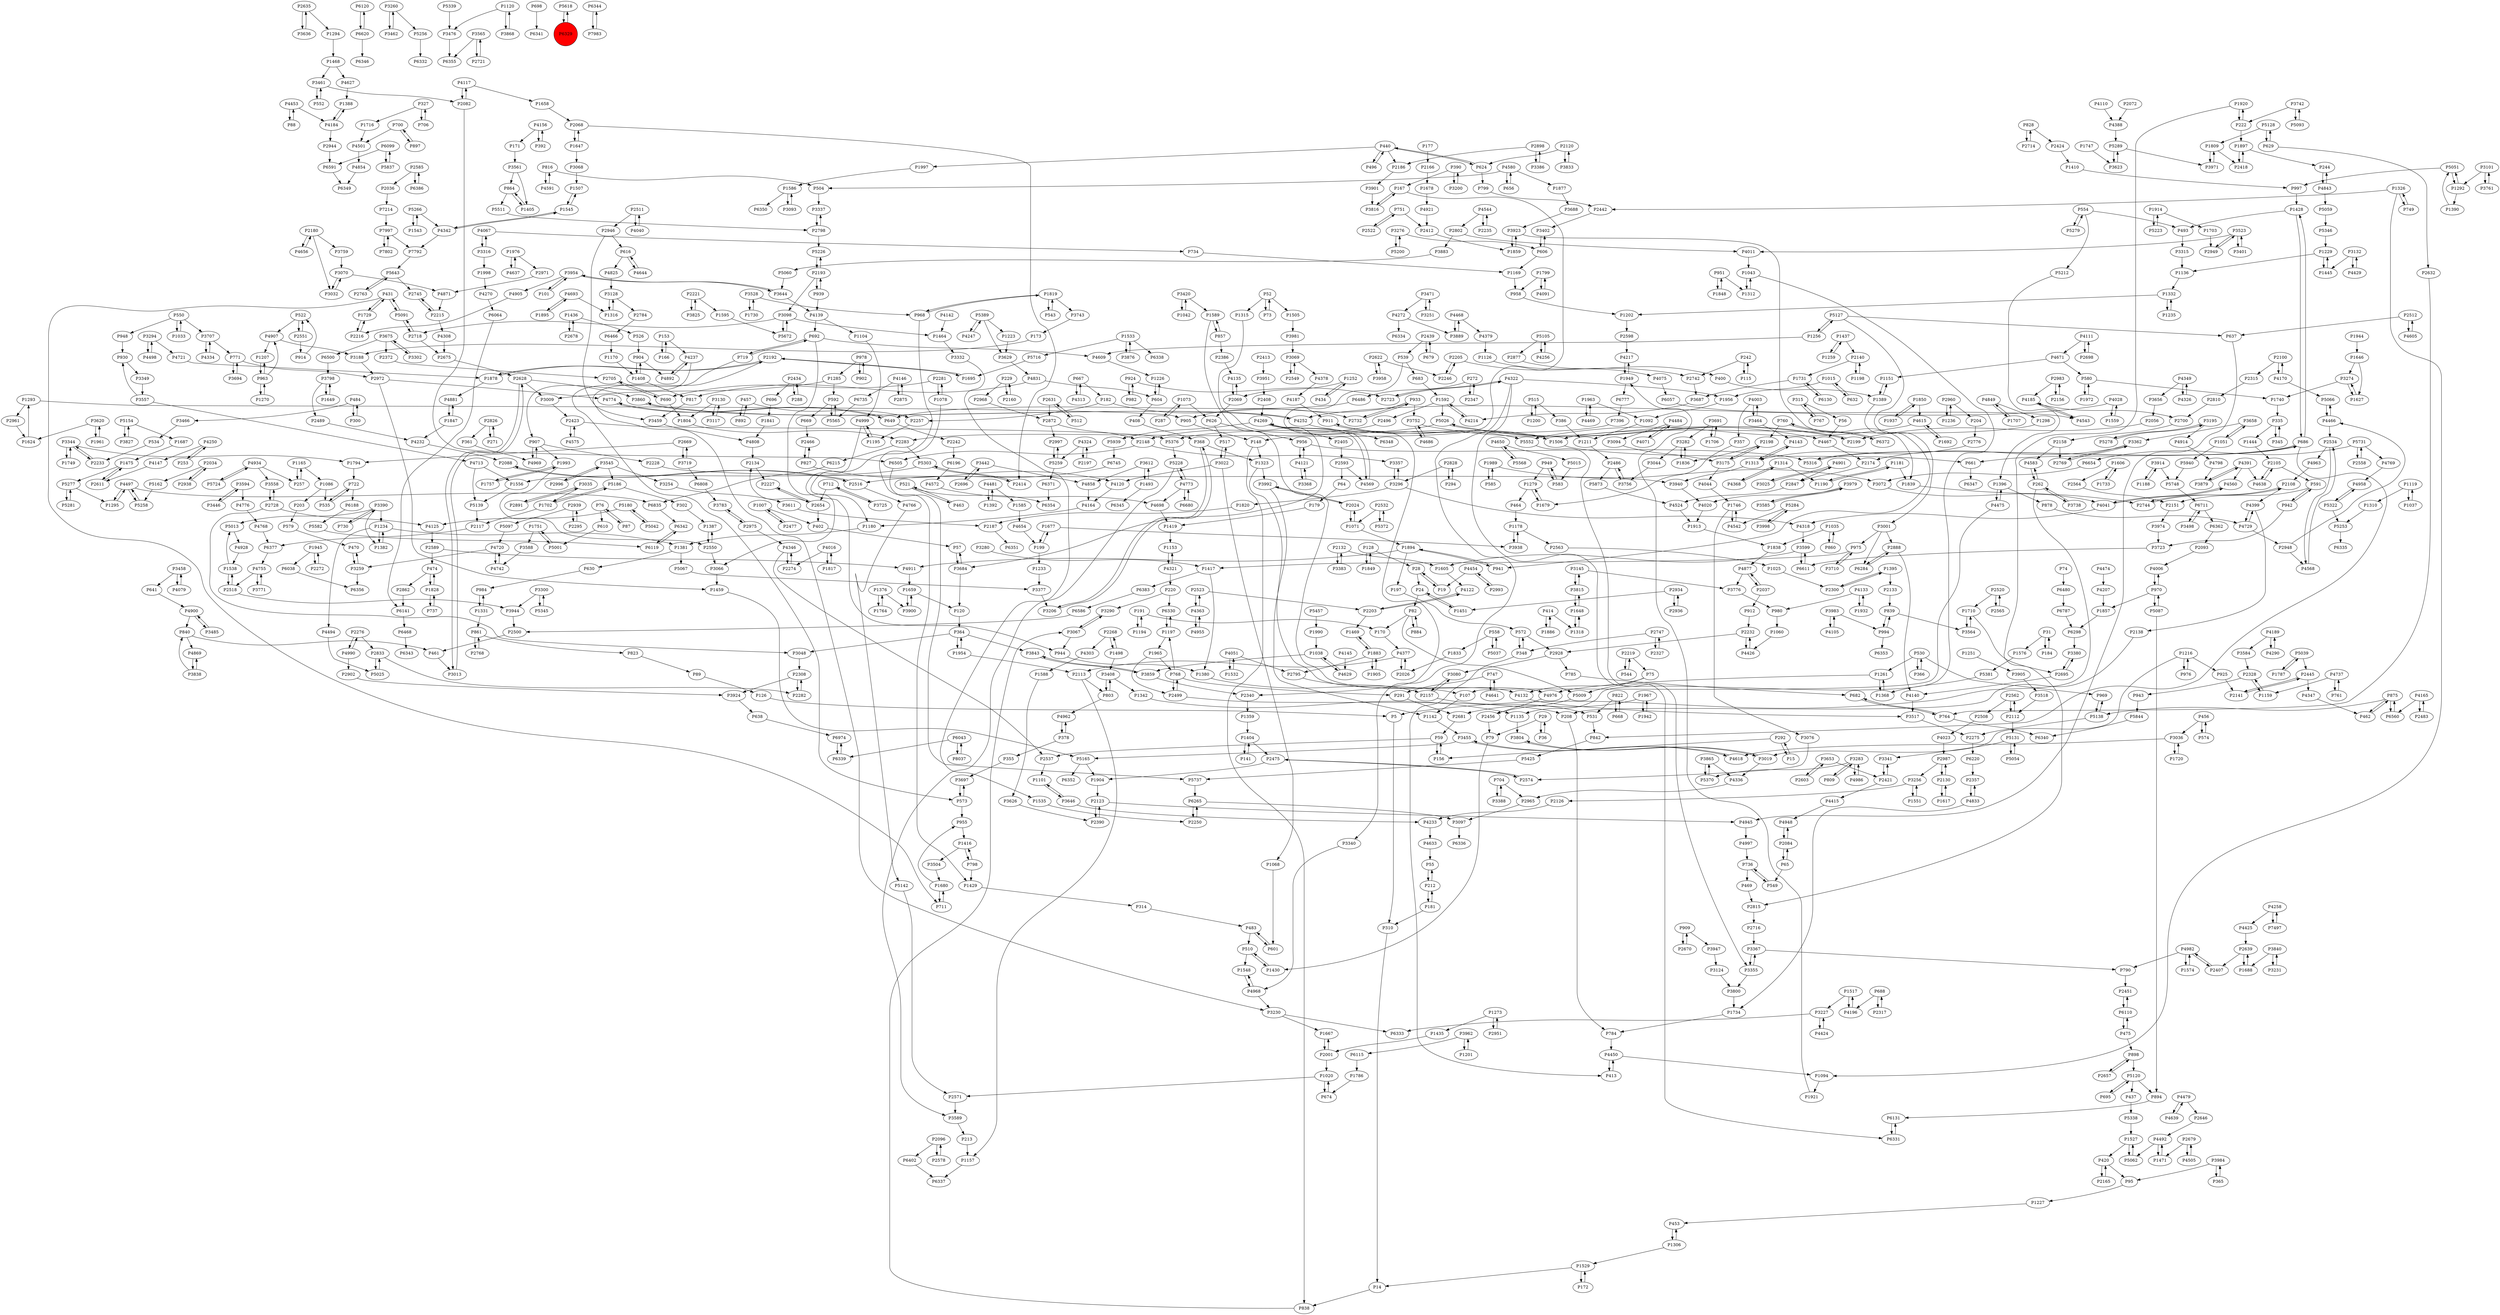 digraph {
	P1428 -> P493
	P3588 -> P4742
	P2442 -> P3402
	P968 -> P1180
	P4877 -> P2037
	P1687 -> P1475
	P4962 -> P378
	P3761 -> P3101
	P1007 -> P2477
	P4133 -> P1932
	P4143 -> P1313
	P1498 -> P3408
	P3992 -> P2024
	P2961 -> P1624
	P2180 -> P4656
	P504 -> P3337
	P89 -> P126
	P5259 -> P6371
	P5568 -> P4650
	P1223 -> P3629
	P1298 -> P1506
	P1007 -> P402
	P839 -> P994
	P1376 -> P1764
	P2523 -> P2203
	P3611 -> P2187
	P1252 -> P434
	P14 -> P838
	P768 -> P1197
	P4020 -> P1913
	P1535 -> P2250
	P1436 -> P526
	P2001 -> P1667
	P1828 -> P737
	P3974 -> P3723
	P2728 -> P4125
	P4140 -> P3517
	P4871 -> P2215
	P5062 -> P1527
	P4544 -> P2802
	P314 -> P483
	P2108 -> P4399
	P3302 -> P3675
	P534 -> P2233
	P1894 -> P197
	P2295 -> P2939
	P6115 -> P1786
	P335 -> P1444
	P2232 -> P2928
	P1993 -> P1757
	P4720 -> P3259
	P3464 -> P4003
	P1731 -> P6130
	P2157 -> P3080
	P420 -> P2165
	P2993 -> P4454
	P5087 -> P970
	P1404 -> P141
	P4117 -> P1658
	P1897 -> P2418
	P898 -> P2657
	P6298 -> P3380
	P1877 -> P3688
	P827 -> P2466
	P2551 -> P914
	P2939 -> P5097
	P2423 -> P5376
	P2888 -> P6284
	P3504 -> P1680
	P5097 -> P4720
	P1416 -> P3504
	P1605 -> P4122
	P4755 -> P3771
	P3594 -> P3446
	P1878 -> P2192
	P3274 -> P1627
	P4349 -> P4326
	P1586 -> P6350
	P2744 -> P2108
	P4501 -> P4854
	P686 -> P5316
	P1710 -> P2695
	P6120 -> P6620
	P327 -> P1716
	P5131 -> P5054
	P4650 -> P5568
	P156 -> P59
	P912 -> P2232
	P1273 -> P1435
	P4997 -> P736
	P6215 -> P6835
	P4637 -> P1976
	P4237 -> P907
	P4347 -> P462
	P4575 -> P2423
	P1734 -> P784
	P1256 -> P4609
	P5716 -> P1695
	P220 -> P3290
	P4798 -> P3879
	P1997 -> P1586
	P6402 -> P6337
	P390 -> P167
	P2934 -> P1451
	P857 -> P2386
	P994 -> P839
	P592 -> P669
	P626 -> P956
	P2565 -> P2520
	P2946 -> P3459
	P1506 -> P661
	P2268 -> P1498
	P2340 -> P1359
	P3442 -> P4858
	P4474 -> P4207
	P1259 -> P1437
	P272 -> P6486
	P4524 -> P1913
	P3742 -> P5093
	P949 -> P583
	P4147 -> P2611
	P949 -> P1279
	P2445 -> P2141
	P1316 -> P3128
	P630 -> P984
	P3455 -> P5165
	P6130 -> P1731
	P1506 -> P911
	P4363 -> P2523
	P2001 -> P1020
	P904 -> P1408
	P6331 -> P6131
	P4492 -> P1471
	P3390 -> P5013
	P722 -> P6188
	P3251 -> P3471
	P574 -> P456
	P3101 -> P3761
	P1659 -> P3900
	P3938 -> P1178
	P579 -> P470
	P4773 -> P5228
	P573 -> P3697
	P3022 -> P1068
	P2551 -> P522
	P4170 -> P2100
	P1234 -> P1382
	P1820 -> P2187
	P302 -> P1387
	P930 -> P3349
	P15 -> P292
	P3984 -> P365
	P3124 -> P3800
	P4016 -> P2274
	P2123 -> P2390
	P469 -> P2815
	P1417 -> P1380
	P5066 -> P4466
	P4145 -> P4629
	P6611 -> P3599
	P1382 -> P1234
	P6220 -> P2357
	P5059 -> P5346
	P924 -> P982
	P5552 -> P3355
	P213 -> P1157
	P798 -> P1416
	P484 -> P300
	P688 -> P2317
	P1405 -> P864
	P522 -> P4907
	P771 -> P2972
	P1292 -> P1390
	P580 -> P1972
	P2424 -> P1410
	P288 -> P2434
	P2282 -> P2308
	P712 -> P3725
	P390 -> P3200
	P1576 -> P5381
	P7214 -> P7997
	P291 -> P2681
	P668 -> P822
	P809 -> P3283
	P3283 -> P4986
	P3001 -> P6284
	P1617 -> P2130
	P4755 -> P2518
	P6620 -> P6346
	P1094 -> P1921
	P1310 -> P5253
	P2113 -> P803
	P1390 -> P5051
	P669 -> P2466
	P3044 -> P3756
	P6835 -> P6342
	P3259 -> P6356
	P5105 -> P4256
	P3001 -> P2888
	P5015 -> P583
	P2611 -> P1475
	P1178 -> P2563
	P4185 -> P2700
	P3260 -> P3462
	P515 -> P1200
	P82 -> P170
	P624 -> P440
	P4322 -> P6331
	P924 -> P2723
	P2747 -> P348
	P958 -> P1202
	P4572 -> P4698
	P5154 -> P3827
	P2105 -> P591
	P4170 -> P5066
	P366 -> P530
	P1533 -> P5716
	P2875 -> P4146
	P3865 -> P4336
	P153 -> P166
	P2451 -> P6110
	P4346 -> P2537
	P3710 -> P975
	P1261 -> P1368
	P4945 -> P4997
	P1895 -> P4693
	P909 -> P2670
	P6591 -> P6349
	P2654 -> P2227
	P3035 -> P2891
	P1464 -> P3332
	P3545 -> P3254
	P2140 -> P1198
	P3069 -> P2549
	P695 -> P5120
	P4892 -> P4237
	P335 -> P345
	P7997 -> P7792
	P2082 -> P6505
	P1073 -> P287
	P3833 -> P2120
	P3594 -> P4776
	P3471 -> P4272
	P616 -> P4825
	P79 -> P1430
	P5731 -> P2558
	P2215 -> P4308
	P5 -> P310
	P1086 -> P203
	P3523 -> P3401
	P1945 -> P6038
	P840 -> P4869
	P1847 -> P4881
	P4270 -> P6064
	P1468 -> P4627
	P4774 -> P649
	P3771 -> P4755
	P1020 -> P2571
	P2034 -> P2938
	P5120 -> P894
	P2130 -> P2987
	P2216 -> P1729
	P197 -> P572
	P1990 -> P1038
	P3256 -> P1551
	P573 -> P955
	P1388 -> P4184
	P690 -> P1804
	P2972 -> P1459
	P1015 -> P1956
	P1667 -> P2001
	P1649 -> P3798
	P7997 -> P7802
	P1703 -> P2949
	P95 -> P1227
	P1252 -> P2069
	P3859 -> P2340
	P6383 -> P6586
	P4580 -> P1877
	P4391 -> P3879
	P3022 -> P517
	P2523 -> P4363
	P1949 -> P6777
	P951 -> P1312
	P2439 -> P679
	P1170 -> P1408
	P4336 -> P2965
	P1035 -> P860
	P3653 -> P2421
	P2522 -> P751
	P760 -> P6372
	P4877 -> P3776
	P3725 -> P712
	P892 -> P457
	P1595 -> P5672
	P2558 -> P5731
	P3752 -> P4467
	P2308 -> P2282
	P6330 -> P1197
	P28 -> P19
	P402 -> P57
	P3420 -> P1589
	P3476 -> P6355
	P2983 -> P2156
	P1545 -> P4342
	P6099 -> P5837
	P1226 -> P604
	P4321 -> P220
	P683 -> P1592
	P1408 -> P904
	P1368 -> P1261
	P1416 -> P798
	P4091 -> P1799
	P790 -> P2451
	P1313 -> P4143
	P3485 -> P4900
	P768 -> P2499
	P1883 -> P1905
	P704 -> P3388
	P4165 -> P2483
	P2698 -> P4111
	P526 -> P904
	P7396 -> P5376
	P3743 -> P173
	P2205 -> P2742
	P5289 -> P3971
	P3838 -> P4869
	P4326 -> P4349
	P3388 -> P704
	P5200 -> P3276
	P5582 -> P6119
	P970 -> P4006
	P2174 -> P2847
	P878 -> P4729
	P2888 -> P4140
	P692 -> P719
	P686 -> P1428
	P1624 -> P1293
	P948 -> P930
	P591 -> P942
	P4003 -> P357
	P6711 -> P3498
	P167 -> P3816
	P1313 -> P3940
	P3827 -> P5154
	P1538 -> P5013
	P1169 -> P958
	P4322 -> P1956
	P220 -> P6330
	P5565 -> P592
	P1878 -> P4881
	P1408 -> P817
	P5165 -> P1904
	P1285 -> P3009
	P4468 -> P3889
	P2550 -> P3066
	P2716 -> P3367
	P1493 -> P6345
	P1592 -> P5026
	P24 -> P1451
	P3924 -> P638
	P5093 -> P3742
	P3561 -> P864
	P2414 -> P5303
	P4721 -> P1878
	P4023 -> P2987
	P5180 -> P4125
	P3368 -> P4121
	P1976 -> P4637
	P1648 -> P3815
	P4051 -> P2795
	P2520 -> P1710
	P698 -> P6341
	P4121 -> P3368
	P4121 -> P956
	P3900 -> P1659
	P6480 -> P6787
	P440 -> P2186
	P1331 -> P984
	P73 -> P52
	P5091 -> P431
	P3128 -> P2784
	P4006 -> P970
	P408 -> P368
	P2407 -> P4982
	P2276 -> P2833
	P272 -> P2347
	P3623 -> P5289
	P4492 -> P5062
	P3280 -> P1417
	P365 -> P3984
	P1273 -> P2951
	P364 -> P3048
	P1799 -> P4091
	P1606 -> P1733
	P31 -> P184
	P4189 -> P3584
	P3296 -> P3357
	P2037 -> P4877
	P182 -> P2732
	P2180 -> P3759
	P3446 -> P3594
	P1417 -> P6383
	P1035 -> P1838
	P558 -> P1833
	P4901 -> P3025
	P6377 -> P4755
	P3564 -> P1710
	P4346 -> P2274
	P1306 -> P453
	P2126 -> P4233
	P4497 -> P5258
	P2140 -> P1731
	P624 -> P799
	P3227 -> P4424
	P1507 -> P1545
	P6560 -> P875
	P5837 -> P6099
	P5618 -> P6329
	P2675 -> P2628
	P3859 -> P3843
	P2165 -> P420
	P203 -> P579
	P262 -> P3738
	P1730 -> P3528
	P4469 -> P1963
	P1396 -> P878
	P2872 -> P2148
	P2562 -> P2508
	P6057 -> P4543
	P2357 -> P4833
	P861 -> P823
	P4969 -> P907
	P4467 -> P2174
	P3523 -> P2949
	P6196 -> P4572
	P2971 -> P4871
	P2728 -> P3558
	P1256 -> P5127
	P3905 -> P3518
	P2328 -> P1159
	P816 -> P4591
	P368 -> P1323
	P5303 -> P1556
	P2585 -> P6386
	P2802 -> P3883
	P2696 -> P3442
	P1392 -> P4481
	P6680 -> P4773
	P2300 -> P1395
	P1702 -> P5186
	P355 -> P3697
	P1731 -> P3687
	P3130 -> P1804
	P1819 -> P3743
	P2327 -> P2747
	P939 -> P2193
	P242 -> P2742
	P816 -> P504
	P3117 -> P3130
	P5042 -> P5180
	P4776 -> P4768
	P1747 -> P3623
	P1848 -> P951
	P616 -> P4644
	P1216 -> P3019
	P3067 -> P944
	P3282 -> P1836
	P2603 -> P3653
	P4105 -> P3983
	P2192 -> P3230
	P2654 -> P2134
	P3954 -> P101
	P5284 -> P4542
	P6372 -> P760
	P1120 -> P3868
	P4825 -> P3128
	P4391 -> P4638
	P4999 -> P1195
	P3658 -> P3362
	P942 -> P591
	P1954 -> P364
	P2134 -> P2227
	P3719 -> P6808
	P3408 -> P1342
	P530 -> P366
	P2512 -> P4605
	P700 -> P897
	P4481 -> P1392
	P292 -> P15
	P3461 -> P552
	P1092 -> P1211
	P6777 -> P7396
	P4968 -> P3230
	P1746 -> P4542
	P3646 -> P4233
	P799 -> P2442
	P1216 -> P976
	P184 -> P31
	P300 -> P484
	P128 -> P28
	P1505 -> P3981
	P1389 -> P1151
	P1086 -> P535
	P4041 -> P4560
	P1692 -> P4615
	P1678 -> P4921
	P626 -> P517
	P2705 -> P690
	P1894 -> P941
	P4833 -> P1734
	P1961 -> P3620
	P1235 -> P1332
	P4583 -> P262
	P440 -> P496
	P4125 -> P2589
	P5844 -> P6340
	P951 -> P1848
	P554 -> P493
	P2423 -> P4575
	P3951 -> P2408
	P719 -> P573
	P2148 -> P6505
	P2516 -> P4766
	P4120 -> P4164
	P5258 -> P4497
	P3545 -> P2996
	P1658 -> P2068
	P1606 -> P2564
	P1295 -> P4497
	P65 -> P549
	P3691 -> P1706
	P4773 -> P6680
	P1956 -> P1092
	P2549 -> P3069
	P378 -> P4962
	P4424 -> P3227
	P461 -> P3013
	P364 -> P3843
	P5737 -> P6265
	P3992 -> P1142
	P52 -> P1505
	P5748 -> P6711
	P861 -> P2768
	P3094 -> P3175
	P208 -> P784
	P2563 -> P1025
	P4633 -> P55
	P822 -> P531
	P4484 -> P4071
	P2628 -> P3860
	P4693 -> P1316
	P2635 -> P3636
	P4544 -> P2235
	P191 -> P1194
	P75 -> P5009
	P5051 -> P997
	P1548 -> P4968
	P3227 -> P6333
	P2631 -> P512
	P52 -> P73
	P2187 -> P6351
	P3684 -> P120
	P1786 -> P674
	P2798 -> P3337
	P629 -> P2632
	P2828 -> P294
	P1468 -> P3461
	P1517 -> P3227
	P1293 -> P905
	P413 -> P4450
	P2975 -> P3783
	P5511 -> P2798
	P1559 -> P4028
	P4342 -> P7792
	P661 -> P6347
	P327 -> P706
	P3979 -> P3585
	P1751 -> P3588
	P736 -> P549
	P3175 -> P4044
	P2486 -> P5873
	P4075 -> P6057
	P734 -> P1169
	P4713 -> P1556
	P1498 -> P2268
	P4568 -> P2534
	P244 -> P4843
	P2158 -> P4583
	P2593 -> P64
	P4934 -> P3558
	P583 -> P949
	P2776 -> P1313
	P3093 -> P1586
	P1060 -> P4426
	P1435 -> P2001
	P4184 -> P2944
	P2574 -> P2475
	P4639 -> P4479
	P5091 -> P2718
	P1914 -> P5223
	P5228 -> P4773
	P4269 -> P5939
	P907 -> P4969
	P904 -> P4892
	P4986 -> P3283
	P2898 -> P3386
	P2571 -> P3589
	P2622 -> P3958
	P4591 -> P816
	P3274 -> P1740
	P5281 -> P5277
	P5228 -> P3589
	P1430 -> P510
	P5731 -> P4769
	P1165 -> P1086
	P2193 -> P3098
	P315 -> P56
	P3283 -> P5370
	P5105 -> P2877
	P171 -> P3561
	P1037 -> P1119
	P3983 -> P994
	P4858 -> P4164
	P3707 -> P4334
	P1285 -> P592
	P2113 -> P1157
	P2593 -> P4569
	P4132 -> P3517
	P4849 -> P1707
	P5277 -> P5281
	P610 -> P5001
	P2072 -> P4388
	P550 -> P948
	P5724 -> P4934
	P4609 -> P1226
	P2483 -> P4165
	P1445 -> P1229
	P2635 -> P1294
	P2589 -> P4911
	P4958 -> P5322
	P994 -> P6353
	P1945 -> P2272
	P1197 -> P1965
	P2632 -> P764
	P1236 -> P2960
	P4067 -> P3316
	P3080 -> P2157
	P2489 -> P4232
	P550 -> P1033
	P761 -> P4737
	P4955 -> P4363
	P4881 -> P1847
	P1677 -> P199
	P5223 -> P1914
	P1679 -> P1279
	P3752 -> P4686
	P4040 -> P2511
	P3032 -> P3070
	P3367 -> P3355
	P543 -> P1819
	P6654 -> P3072
	P1920 -> P2815
	P2714 -> P828
	P463 -> P521
	P1729 -> P431
	P2987 -> P3256
	P4165 -> P6560
	P4742 -> P4720
	P2250 -> P6265
	P6043 -> P6339
	P1180 -> P1381
	P2589 -> P474
	P2421 -> P3341
	P3940 -> P4020
	P3687 -> P4214
	P1894 -> P4911
	P400 -> P1389
	P1294 -> P1468
	P1437 -> P1259
	P686 -> P842
	P3984 -> P95
	P2987 -> P2130
	P4453 -> P4184
	P3815 -> P1648
	P2268 -> P4303
	P1292 -> P5051
	P4041 -> P4318
	P2386 -> P4135
	P7497 -> P4258
	P3958 -> P2622
	P1469 -> P1883
	P5939 -> P6745
	P2500 -> P461
	P817 -> P3459
	P3653 -> P2603
	P3914 -> P5748
	P2372 -> P2705
	P1989 -> P3072
	P2132 -> P1605
	P531 -> P842
	P4247 -> P5389
	P2105 -> P4638
	P4928 -> P1538
	P3584 -> P2328
	P2024 -> P3992
	P2197 -> P4324
	P3195 -> P4914
	P3066 -> P1459
	P2193 -> P939
	P822 -> P668
	P1543 -> P5266
	P1648 -> P1318
	P3128 -> P1316
	P522 -> P2551
	P1451 -> P24
	P3067 -> P3290
	P76 -> P87
	P6466 -> P1170
	P1126 -> P4075
	P3868 -> P1120
	P4111 -> P2698
	P4142 -> P1464
	P2562 -> P2112
	P5026 -> P2283
	P2328 -> P943
	P3290 -> P3067
	P2960 -> P1236
	P3646 -> P1101
	P943 -> P5844
	P2198 -> P3175
	P2192 -> P1695
	P315 -> P767
	P153 -> P4237
	P1038 -> P3859
	P978 -> P902
	P1181 -> P1190
	P682 -> P764
	P3377 -> P3206
	P688 -> P4196
	P294 -> P2828
	P2405 -> P2593
	P2466 -> P827
	P2024 -> P1071
	P1033 -> P550
	P2228 -> P3940
	P1436 -> P2678
	P456 -> P574
	P3025 -> P4901
	P3962 -> P6115
	P2082 -> P4117
	P5212 -> P1396
	P3332 -> P1535
	P5051 -> P1292
	P1201 -> P3962
	P4028 -> P4252
	P4494 -> P5025
	P939 -> P4139
	P1592 -> P2496
	P1323 -> P4132
	P76 -> P610
	P1592 -> P4214
	P3825 -> P2221
	P5120 -> P695
	P6586 -> P2500
	P898 -> P5120
	P3296 -> P1820
	P3098 -> P5672
	P287 -> P1073
	P2768 -> P861
	P3518 -> P2112
	P1326 -> P749
	P1585 -> P4654
	P222 -> P1897
	P3901 -> P3816
	P747 -> P291
	P1545 -> P1507
	P2308 -> P3924
	P4907 -> P3188
	P3675 -> P2372
	P2100 -> P2315
	P2670 -> P909
	P2723 -> P4322
	P4497 -> P6835
	P5389 -> P3629
	P2242 -> P6196
	P4269 -> P2405
	P2315 -> P2810
	P5139 -> P2117
	P3068 -> P1507
	P749 -> P1326
	P1841 -> P4808
	P2678 -> P1436
	P3865 -> P5370
	P592 -> P5565
	P970 -> P1857
	P3206 -> P368
	P1151 -> P1389
	P3296 -> P4318
	P262 -> P4583
	P1538 -> P2518
	P4111 -> P4671
	P2628 -> P3013
	P2068 -> P1647
	P803 -> P3408
	P4569 -> P4269
	P1794 -> P722
	P4901 -> P2847
	P120 -> P364
	P6711 -> P6362
	P4982 -> P790
	P2695 -> P4140
	P606 -> P1169
	P3843 -> P3859
	P2960 -> P204
	P2518 -> P3944
	P212 -> P55
	P1157 -> P6337
	P4479 -> P4639
	P4003 -> P3464
	P2520 -> P2565
	P115 -> P242
	P842 -> P5425
	P3688 -> P3923
	P2518 -> P1538
	P56 -> P4467
	P3315 -> P1136
	P166 -> P153
	P1967 -> P2681
	P1181 -> P1839
	P2639 -> P2407
	P606 -> P3402
	P4968 -> P1548
	P4156 -> P171
	P679 -> P2439
	P3390 -> P1382
	P674 -> P1020
	P2795 -> P2157
	P4233 -> P4633
	P2550 -> P1387
	P3019 -> P3804
	P2276 -> P4990
	P3599 -> P6611
	P310 -> P14
	P747 -> P4641
	P204 -> P2776
	P2186 -> P3901
	P4580 -> P656
	P1972 -> P580
	P1532 -> P4051
	P4146 -> P6735
	P969 -> P5138
	P2508 -> P4023
	P1989 -> P585
	P29 -> P36
	P5672 -> P3098
	P5940 -> P5748
	P3565 -> P6355
	P4914 -> P4798
	P75 -> P4132
	P1190 -> P1181
	P5873 -> P4524
	P1211 -> P2486
	P4067 -> P734
	P1921 -> P1949
	P3188 -> P2972
	P1315 -> P3684
	P530 -> P969
	P2219 -> P544
	P667 -> P182
	P5142 -> P2571
	P760 -> P2198
	P6110 -> P475
	P3462 -> P3260
	P1234 -> P4494
	P897 -> P700
	P2108 -> P2744
	P1165 -> P257
	P3282 -> P3044
	P172 -> P1529
	P554 -> P5279
	P3048 -> P2308
	P3195 -> P5278
	P4481 -> P1585
	P1646 -> P3274
	P604 -> P1226
	P357 -> P1679
	P3691 -> P3282
	P3620 -> P1624
	P2088 -> P2516
	P3838 -> P840
	P840 -> P461
	P515 -> P386
	P2534 -> P4568
	P1574 -> P4982
	P1804 -> P2283
	P1234 -> P1381
	P2272 -> P1945
	P1746 -> P3076
	P2534 -> P4963
	P6110 -> P2451
	P2084 -> P65
	P4729 -> P4399
	P52 -> P1315
	P5154 -> P1687
	P5289 -> P3623
	P2130 -> P1617
	P364 -> P1954
	P2763 -> P5643
	P2679 -> P4505
	P3362 -> P2769
	P253 -> P4250
	P4232 -> P2088
	P3883 -> P5060
	P2056 -> P2199
	P1749 -> P3344
	P4854 -> P6349
	P2227 -> P2654
	P2439 -> P539
	P3383 -> P2132
	P3458 -> P4079
	P1937 -> P1850
	P199 -> P1677
	P6745 -> P2516
	P1251 -> P3905
	P737 -> P1828
	P875 -> P462
	P2221 -> P1595
	P1551 -> P3256
	P1914 -> P1703
	P2862 -> P6141
	P3022 -> P4120
	P1965 -> P768
	P1963 -> P4469
	P2949 -> P3523
	P5060 -> P3644
	P414 -> P1318
	P3981 -> P3069
	P1153 -> P4321
	P6329 -> P5618
	P483 -> P601
	P474 -> P1828
	P3517 -> P2275
	P4117 -> P2082
	P2123 -> P4945
	P126 -> P5
	P1716 -> P4501
	P2120 -> P624
	P3589 -> P213
	P4256 -> P5105
	P2198 -> P1836
	P1020 -> P674
	P74 -> P6480
	P914 -> P522
	P6344 -> P7983
	P179 -> P1419
	P984 -> P1331
	P3707 -> P771
	P4214 -> P1592
	P1227 -> P453
	P1071 -> P1894
	P1707 -> P4849
	P1216 -> P925
	P4650 -> P5015
	P2026 -> P4377
	P2798 -> P5226
	P907 -> P1993
	P580 -> P1740
	P59 -> P2537
	P860 -> P1035
	P5026 -> P2199
	P784 -> P4450
	P1904 -> P2123
	P496 -> P440
	P1306 -> P1529
	P649 -> P2242
	P5303 -> P2414
	P907 -> P2228
	P6265 -> P2250
	P909 -> P3947
	P3341 -> P2421
	P823 -> P89
	P257 -> P1165
	P3013 -> P2628
	P4644 -> P616
	P101 -> P3954
	P5278 -> P3195
	P453 -> P1306
	P1396 -> P4475
	P2274 -> P4346
	P1828 -> P474
	P2445 -> P4347
	P4934 -> P257
	P857 -> P1589
	P2975 -> P4346
	P3889 -> P4468
	P2769 -> P3362
	P3357 -> P3296
	P4139 -> P692
	P1527 -> P5062
	P550 -> P3707
	P4638 -> P2105
	P82 -> P884
	P6131 -> P6331
	P1419 -> P1153
	P1740 -> P335
	P5322 -> P4958
	P2486 -> P3756
	P5372 -> P2532
	P1849 -> P128
	P2408 -> P4269
	P4454 -> P2993
	P3528 -> P1730
	P4831 -> P817
	P5316 -> P686
	P4693 -> P1895
	P4963 -> P2108
	P3019 -> P4336
	P3355 -> P3367
	P3558 -> P2728
	P2157 -> P531
	P2639 -> P1688
	P1195 -> P4999
	P1527 -> P420
	P902 -> P978
	P2412 -> P1859
	P1680 -> P955
	P2156 -> P2983
	P1932 -> P4133
	P667 -> P4313
	P1025 -> P2300
	P3256 -> P2126
	P6735 -> P5565
	P4313 -> P667
	P3798 -> P2489
	P1178 -> P3938
	P5186 -> P302
	P3719 -> P2669
	P4399 -> P2138
	P3466 -> P534
	P2810 -> P2700
	P1886 -> P414
	P4905 -> P2216
	P6386 -> P2585
	P440 -> P624
	P1293 -> P2961
	P5425 -> P5737
	P730 -> P3390
	P1136 -> P1332
	P963 -> P4907
	P1043 -> P1312
	P3612 -> P1493
	P475 -> P898
	P692 -> P4609
	P5389 -> P1223
	P1078 -> P1429
	P956 -> P5316
	P4133 -> P980
	P3523 -> P4011
	P4342 -> P1545
	P4318 -> P3599
	P8037 -> P6043
	P2233 -> P3344
	P3684 -> P57
	P3200 -> P390
	P4990 -> P2276
	P2317 -> P688
	P2215 -> P2745
	P348 -> P572
	P2826 -> P361
	P3076 -> P2574
	P1207 -> P963
	P700 -> P4501
	P475 -> P6110
	P2631 -> P2872
	P3979 -> P4020
	P2877 -> P400
	P6043 -> P8037
	P3815 -> P3145
	P3498 -> P6711
	P1954 -> P2113
	P3944 -> P2500
	P457 -> P892
	P4322 -> P3340
	P2646 -> P4492
	P4272 -> P3889
	P5277 -> P1295
	P1395 -> P2133
	P4686 -> P3752
	P704 -> P2965
	P457 -> P2257
	P2100 -> P4170
	P3344 -> P1794
	P3145 -> P3776
	P1051 -> P5940
	P2833 -> P2282
	P348 -> P413
	P1318 -> P1648
	P1229 -> P1445
	P2669 -> P3719
	P1729 -> P2216
	P4258 -> P7497
	P4454 -> P19
	P1799 -> P958
	P4164 -> P1180
	P3971 -> P1809
	P1710 -> P3564
	P3362 -> P2174
	P1993 -> P2550
	P1038 -> P4629
	P2833 -> P5025
	P2281 -> P1078
	P5131 -> P3341
	P3798 -> P1649
	P29 -> P79
	P1556 -> P5139
	P1381 -> P630
	P3035 -> P1702
	P3230 -> P1667
	P5279 -> P554
	P4252 -> P3860
	P2203 -> P4122
	P1787 -> P5039
	P905 -> P148
	P706 -> P327
	P4349 -> P3656
	P2148 -> P3357
	P5138 -> P2275
	P4184 -> P1388
	P1859 -> P3923
	P1159 -> P2328
	P933 -> P2732
	P4900 -> P840
	P1720 -> P3036
	P1326 -> P1094
	P2203 -> P1469
	P530 -> P1261
	P2728 -> P3048
	P638 -> P6974
	P1429 -> P314
	P3557 -> P4713
	P554 -> P5212
	P535 -> P722
	P3259 -> P470
	P2742 -> P3687
	P1942 -> P1967
	P4921 -> P2412
	P1695 -> P2192
	P4849 -> P1298
	P4016 -> P1817
	P4629 -> P1038
	P1809 -> P2418
	P4368 -> P1314
	P2951 -> P1273
	P3316 -> P1998
	P1533 -> P6338
	P3294 -> P4721
	P199 -> P1233
	P764 -> P6340
	P5338 -> P1527
	P2496 -> P2148
	P2151 -> P3974
	P2537 -> P1101
	P944 -> P1380
	P59 -> P156
	P4189 -> P4290
	P978 -> P1285
	P4250 -> P4147
	P1197 -> P6330
	P3675 -> P3302
	P4615 -> P1692
	P4071 -> P4484
	P1475 -> P2611
	P2068 -> P2414
	P2221 -> P3825
	P3459 -> P4808
	P2084 -> P4948
	P3658 -> P1051
	P3471 -> P3251
	P2117 -> P6377
	P3300 -> P5345
	P2948 -> P4466
	P2997 -> P5259
	P2180 -> P3032
	P544 -> P2219
	P3742 -> P222
	P4907 -> P1207
	P1135 -> P3804
	P177 -> P2166
	P1194 -> P191
	P1589 -> P4976
	P2132 -> P3383
	P3694 -> P771
	P3561 -> P1405
	P3072 -> P4041
	P751 -> P2522
	P464 -> P1178
	P2138 -> P208
	P1517 -> P4196
	P19 -> P28
	P4948 -> P2084
	P2972 -> P4774
	P2499 -> P208
	P4324 -> P5259
	P6808 -> P3783
	P170 -> P4377
	P7802 -> P7997
	P3402 -> P606
	P2679 -> P1471
	P3675 -> P6500
	P1380 -> P107
	P1976 -> P2971
	P3276 -> P606
	P690 -> P2705
	P4808 -> P2134
	P4466 -> P2534
	P1314 -> P4368
	P3036 -> P1720
	P1323 -> P3992
	P1270 -> P963
	P4671 -> P1151
	P3069 -> P4378
	P2096 -> P2578
	P2112 -> P2562
	P4269 -> P6348
	P4505 -> P2679
	P2421 -> P4415
	P1998 -> P4270
	P3380 -> P2695
	P4560 -> P4041
	P1819 -> P543
	P1588 -> P3626
	P173 -> P3188
	P1071 -> P2024
	P2564 -> P2151
	P5087 -> P894
	P3876 -> P1533
	P2578 -> P2096
	P3344 -> P2233
	P3629 -> P4831
	P483 -> P510
	P4843 -> P5059
	P968 -> P1819
	P3254 -> P3611
	P7792 -> P5643
	P4250 -> P253
	P3355 -> P3800
	P803 -> P4962
	P2802 -> P4011
	P345 -> P335
	P2347 -> P272
	P2275 -> P6220
	P3626 -> P2390
	P4450 -> P1094
	P1702 -> P2117
	P4363 -> P4955
	P24 -> P82
	P980 -> P1060
	P5643 -> P2763
	P3455 -> P4618
	P976 -> P1216
	P4051 -> P1532
	P3344 -> P1749
	P2654 -> P402
	P3759 -> P3070
	P637 -> P4945
	P4618 -> P3455
	P431 -> P5091
	P517 -> P3022
	P572 -> P2928
	P1389 -> P941
	P2585 -> P2036
	P6505 -> P5737
	P6141 -> P6468
	P5165 -> P6352
	P1104 -> P4999
	P2160 -> P229
	P3656 -> P2056
	P2257 -> P1195
	P4656 -> P2180
	P1078 -> P2281
	P875 -> P5138
	P4207 -> P1857
	P1529 -> P14
	P4475 -> P1396
	P55 -> P212
	P686 -> P661
	P4011 -> P1043
	P222 -> P1920
	P3316 -> P4067
	P3840 -> P1688
	P378 -> P355
	P894 -> P6131
	P632 -> P1015
	P2732 -> P933
	P6371 -> P6354
	P456 -> P3036
	P181 -> P310
	P3860 -> P4252
	P4615 -> P5552
	P2928 -> P785
	P2036 -> P7214
	P3294 -> P4498
	P3098 -> P1464
	P1850 -> P4615
	P2037 -> P912
	P982 -> P924
	P1437 -> P2140
	P5127 -> P637
	P4654 -> P199
	P31 -> P1576
	P864 -> P5511
	P3783 -> P2975
	P975 -> P1417
	P181 -> P212
	P167 -> P148
	P3442 -> P2696
	P2657 -> P898
	P4426 -> P2232
	P828 -> P2424
	P470 -> P3259
	P2828 -> P3296
	P242 -> P115
	P4399 -> P4729
	P65 -> P2084
	P2747 -> P2327
	P4773 -> P4698
	P2700 -> P2158
	P4999 -> P944
	P5128 -> P1809
	P2141 -> P2445
	P191 -> P170
	P4377 -> P2113
	P5376 -> P5228
	P3132 -> P1445
	P2477 -> P1007
	P970 -> P5087
	P1647 -> P3068
	P601 -> P483
	P1119 -> P1037
	P5039 -> P1787
	P493 -> P3315
	P5643 -> P2745
	P1967 -> P1942
	P558 -> P5037
	P6099 -> P6591
	P3401 -> P3523
	P4990 -> P2902
	P4237 -> P4892
	P2928 -> P3080
	P1475 -> P5277
	P3260 -> P5256
	P1200 -> P515
	P2695 -> P3380
	P1410 -> P997
	P2934 -> P2936
	P431 -> P1729
	P2219 -> P75
	P3098 -> P2718
	P3776 -> P980
	P712 -> P2654
	P229 -> P2968
	P3276 -> P5200
	P2096 -> P6402
	P2681 -> P59
	P3620 -> P1961
	P827 -> P4120
	P696 -> P1841
	P474 -> P2862
	P5266 -> P1543
	P3914 -> P1188
	P4217 -> P1949
	P1493 -> P3612
	P5120 -> P437
	P3009 -> P2423
	P1897 -> P244
	P2499 -> P768
	P4737 -> P761
	P2532 -> P5372
	P128 -> P1849
	P262 -> P5
	P5256 -> P6332
	P1706 -> P3691
	P1188 -> P3914
	P875 -> P6560
	P6362 -> P2093
	P3723 -> P6611
	P2456 -> P79
	P3644 -> P3954
	P3738 -> P262
	P5162 -> P5258
	P2390 -> P2123
	P6284 -> P2888
	P2511 -> P4040
	P3923 -> P1859
	P5037 -> P558
	P955 -> P1416
	P736 -> P469
	P798 -> P1429
	P5180 -> P5042
	P4269 -> P4569
	P4475 -> P107
	P975 -> P3710
	P2968 -> P2872
	P1120 -> P3476
	P1883 -> P1469
	P3130 -> P3117
	P1042 -> P3420
	P3557 -> P930
	P1757 -> P1993
	P437 -> P5338
	P5039 -> P2445
	P1404 -> P2475
	P1764 -> P1376
	P4641 -> P747
	P4698 -> P1419
	P1312 -> P1043
	P2826 -> P271
	P3337 -> P2798
	P1331 -> P861
	P4833 -> P2357
	P3458 -> P641
	P1332 -> P1235
	P5266 -> P4342
	P148 -> P838
	P5322 -> P5253
	P4079 -> P3458
	P36 -> P29
	P5025 -> P2833
	P1836 -> P3282
	P4766 -> P5142
	P3998 -> P5284
	P1905 -> P1883
	P1119 -> P1310
	P64 -> P179
	P767 -> P315
	P6064 -> P6141
	P1051 -> P3658
	P539 -> P2340
	P884 -> P82
	P2948 -> P4568
	P4497 -> P1295
	P1381 -> P5067
	P4272 -> P6334
	P3464 -> P4143
	P3175 -> P2198
	P4498 -> P3294
	P3962 -> P1201
	P6468 -> P6343
	P521 -> P6354
	P3800 -> P1734
	P2205 -> P2246
	P5067 -> P3377
	P484 -> P3466
	P3420 -> P1042
	P4831 -> P604
	P722 -> P535
	P549 -> P736
	P4843 -> P244
	P5253 -> P6335
	P3697 -> P573
	P2069 -> P626
	P2946 -> P616
	P4377 -> P2026
	P1471 -> P4492
	P87 -> P76
	P649 -> P4774
	P2622 -> P2246
	P6265 -> P3097
	P4388 -> P5289
	P1627 -> P3274
	P3585 -> P3979
	P4258 -> P4425
	P1332 -> P1202
	P1326 -> P2442
	P2898 -> P2186
	P5284 -> P3998
	P2192 -> P1878
	P4453 -> P88
	P271 -> P2826
	P1688 -> P2639
	P4110 -> P4388
	P2120 -> P3833
	P1817 -> P4016
	P1428 -> P686
	P3036 -> P4618
	P7983 -> P6344
	P4185 -> P4543
	P4605 -> P2512
	P1847 -> P4232
	P1733 -> P1606
	P2413 -> P3951
	P1659 -> P120
	P4196 -> P1517
	P6188 -> P5582
	P229 -> P2160
	P1965 -> P2499
	P4139 -> P1104
	P1202 -> P2598
	P2936 -> P2934
	P4391 -> P4560
	P4303 -> P1588
	P4321 -> P1153
	P57 -> P3684
	P3947 -> P3124
	P1589 -> P857
	P3599 -> P1605
	P3612 -> P4858
	P771 -> P3694
	P1833 -> P2026
	P392 -> P4156
	P2246 -> P2205
	P4135 -> P2069
	P1529 -> P172
	P1459 -> P5165
	P462 -> P875
	P839 -> P3564
	P6486 -> P649
	P1819 -> P968
	P1920 -> P222
	P4252 -> P5552
	P4869 -> P3838
	P3132 -> P4429
	P3386 -> P2898
	P3840 -> P3231
	P2532 -> P1071
	P552 -> P3461
	P512 -> P2631
	P1751 -> P5001
	P3816 -> P167
	P997 -> P1428
	P5127 -> P3001
	P107 -> P1142
	P2283 -> P5303
	P420 -> P95
	P572 -> P348
	P3954 -> P3644
	P1142 -> P3455
	P1857 -> P6298
	P3367 -> P790
	P82 -> P5009
	P4290 -> P4189
	P2718 -> P2675
	P4543 -> P4185
	P3001 -> P975
	P3408 -> P803
	P3390 -> P730
	P3230 -> P6333
	P1314 -> P1190
	P2283 -> P6215
	P3340 -> P4968
	P4934 -> P5724
	P3879 -> P4391
	P838 -> P3067
	P292 -> P156
	P4378 -> P4187
	P963 -> P1207
	P4429 -> P3132
	P764 -> P682
	P2511 -> P2946
	P2199 -> P5026
	P4479 -> P2646
	P5346 -> P1229
	P510 -> P1548
	P2598 -> P4217
	P4334 -> P3707
	P1838 -> P4877
	P386 -> P1211
	P4976 -> P2456
	P3545 -> P5186
	P2434 -> P696
	P2939 -> P2295
	P5339 -> P3476
	P4542 -> P1746
	P4415 -> P4948
	P434 -> P1252
	P5013 -> P4928
	P3145 -> P3815
	P5127 -> P1256
	P6620 -> P6120
	P1068 -> P601
	P2516 -> P2088
	P6038 -> P6356
	P864 -> P1405
	P28 -> P24
	P148 -> P1323
	P1101 -> P3646
	P4911 -> P1659
	P3101 -> P1292
	P5389 -> P4247
	P4982 -> P1574
	P3565 -> P2721
	P5226 -> P2193
	P2718 -> P5091
	P414 -> P1886
	P2996 -> P3545
	P2938 -> P2034
	P2983 -> P4185
	P440 -> P1997
	P2475 -> P2574
	P629 -> P5128
	P4468 -> P4379
	P4122 -> P2203
	P911 -> P1506
	P3954 -> P4905
	P4146 -> P2875
	P1949 -> P4217
	P1677 -> P3938
	P5381 -> P1368
	P4484 -> P3094
	P3528 -> P968
	P4729 -> P2948
	P361 -> P4969
	P1198 -> P2140
	P2166 -> P1678
	P2034 -> P5162
	P4982 -> P2407
	P4580 -> P504
	P1680 -> P711
	P6974 -> P6339
	P3923 -> P1839
	P5186 -> P1702
	P4768 -> P6377
	P4450 -> P413
	P5457 -> P1990
	P2158 -> P2769
	P5370 -> P3865
	P1387 -> P2550
	P1395 -> P2300
	P6119 -> P6342
	P4322 -> P2723
	P3983 -> P4105
	P656 -> P4580
	P751 -> P2412
	P4156 -> P392
	P1646 -> P1627
	P510 -> P1430
	P4324 -> P2197
	P1229 -> P1136
	P942 -> P3723
	P4379 -> P1126
	P2872 -> P2997
	P2847 -> P4524
	P1359 -> P1404
	P1279 -> P464
	P3756 -> P2486
	P4627 -> P1388
	P692 -> P3066
	P4187 -> P911
	P1533 -> P3876
	P4900 -> P3485
	P2891 -> P3035
	P1883 -> P2795
	P1015 -> P632
	P212 -> P181
	P3636 -> P2635
	P2902 -> P3924
	P5259 -> P2997
	P3644 -> P4139
	P2232 -> P4426
	P539 -> P683
	P1809 -> P3971
	P431 -> P711
	P1233 -> P3377
	P768 -> P291
	P3283 -> P809
	P3349 -> P3557
	P5001 -> P1751
	P963 -> P1270
	P2721 -> P3565
	P88 -> P4453
	P2475 -> P1904
	P3461 -> P2082
	P5009 -> P2456
	P4425 -> P2639
	P1279 -> P1679
	P2418 -> P1897
	P182 -> P2257
	P2669 -> P1794
	P2193 -> P5226
	P2784 -> P6466
	P4769 -> P4958
	P4671 -> P580
	P3097 -> P6336
	P2112 -> P5131
	P2944 -> P6591
	P2093 -> P4006
	P1647 -> P2068
	P1342 -> P1135
	P3070 -> P3032
	P3231 -> P3840
	P6500 -> P3798
	P933 -> P905
	P6339 -> P6974
	P2815 -> P2716
	P1839 -> P2744
	P6342 -> P6119
	P3390 -> P1234
	P3804 -> P3019
	P4028 -> P1559
	P1963 -> P1092
	P6787 -> P6298
	P4044 -> P1746
	P719 -> P692
	P5128 -> P629
	P2434 -> P288
	P925 -> P2141
	P4466 -> P5066
	P1043 -> P1135
	P828 -> P2714
	P2235 -> P4544
	P4713 -> P5139
	P521 -> P463
	P2745 -> P2215
	P2512 -> P637
	P1261 -> P4976
	P591 -> P2151
	P1850 -> P1937
	P3070 -> P4871
	P5138 -> P969
	P4737 -> P1159
	P933 -> P3752
	P4720 -> P4742
	P5054 -> P5131
	P956 -> P4121
	P1586 -> P3093
	P711 -> P1680
	P2133 -> P839
	P604 -> P408
	P5345 -> P3300
	P1444 -> P2105
	P368 -> P3206
	P2069 -> P4135
	P641 -> P4900
	P585 -> P1989
	P1376 -> P3900
	P5731 -> P6654
	P785 -> P682
	P2281 -> P690
	P2965 -> P3097
	P941 -> P1894
	P1073 -> P626
	P1944 -> P1646
	P2628 -> P3009
	P4308 -> P2675
	P3300 -> P3944
	P1913 -> P1838
	P141 -> P1404
	P6329 [shape=circle]
	P6329 [style=filled]
	P6329 [fillcolor=red]
}